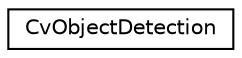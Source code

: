 digraph "Graphical Class Hierarchy"
{
 // LATEX_PDF_SIZE
  edge [fontname="Helvetica",fontsize="10",labelfontname="Helvetica",labelfontsize="10"];
  node [fontname="Helvetica",fontsize="10",shape=record];
  rankdir="LR";
  Node0 [label="CvObjectDetection",height=0.2,width=0.4,color="black", fillcolor="white", style="filled",URL="$struct_cv_object_detection.html",tooltip=" "];
}
